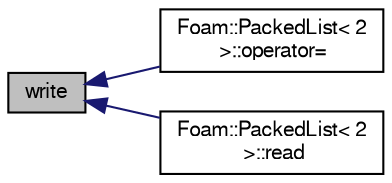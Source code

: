 digraph "write"
{
  bgcolor="transparent";
  edge [fontname="FreeSans",fontsize="10",labelfontname="FreeSans",labelfontsize="10"];
  node [fontname="FreeSans",fontsize="10",shape=record];
  rankdir="LR";
  Node409 [label="write",height=0.2,width=0.4,color="black", fillcolor="grey75", style="filled", fontcolor="black"];
  Node409 -> Node410 [dir="back",color="midnightblue",fontsize="10",style="solid",fontname="FreeSans"];
  Node410 [label="Foam::PackedList\< 2\l \>::operator=",height=0.2,width=0.4,color="black",URL="$a25938.html#ac399b20b2023a7dcf1f1ef25b1cb3da6",tooltip="Assignment operator. "];
  Node409 -> Node411 [dir="back",color="midnightblue",fontsize="10",style="solid",fontname="FreeSans"];
  Node411 [label="Foam::PackedList\< 2\l \>::read",height=0.2,width=0.4,color="black",URL="$a25938.html#a223c472410515286cf5050b0b7b37396",tooltip="Clear list and read from stream. "];
}
